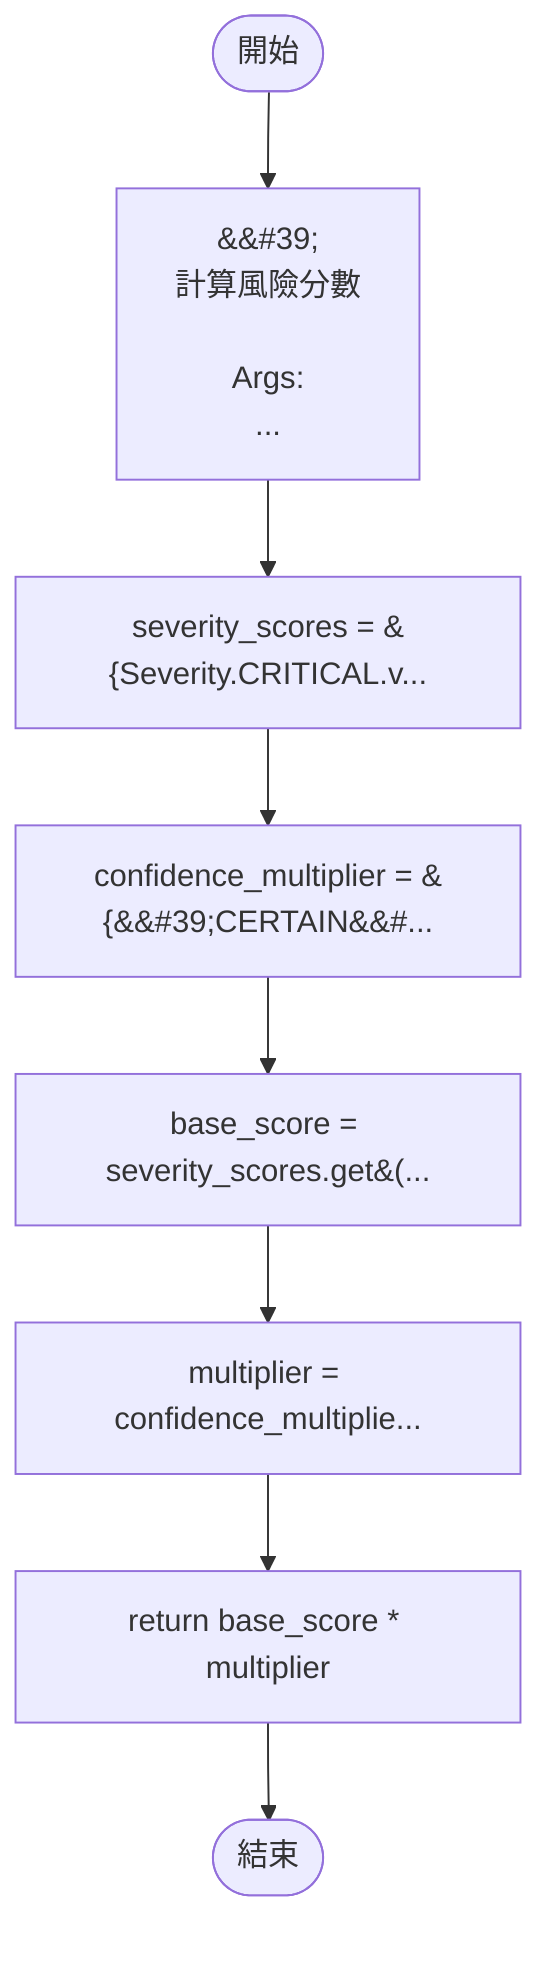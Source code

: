 flowchart TB
    n1([開始])
    n2([結束])
    n3[&amp;&#35;39;\n        計算風險分數\n\n        Args:\n         ...]
    n4[severity_scores = &#123;Severity.CRITICAL.v...]
    n5[confidence_multiplier = &#123;&amp;&#35;39;CERTAIN&amp;&#...]
    n6[base_score = severity_scores.get&#40;...]
    n7[multiplier = confidence_multiplie...]
    n8[return base_score * multiplier]
    n1 --> n3
    n3 --> n4
    n4 --> n5
    n5 --> n6
    n6 --> n7
    n7 --> n8
    n8 --> n2